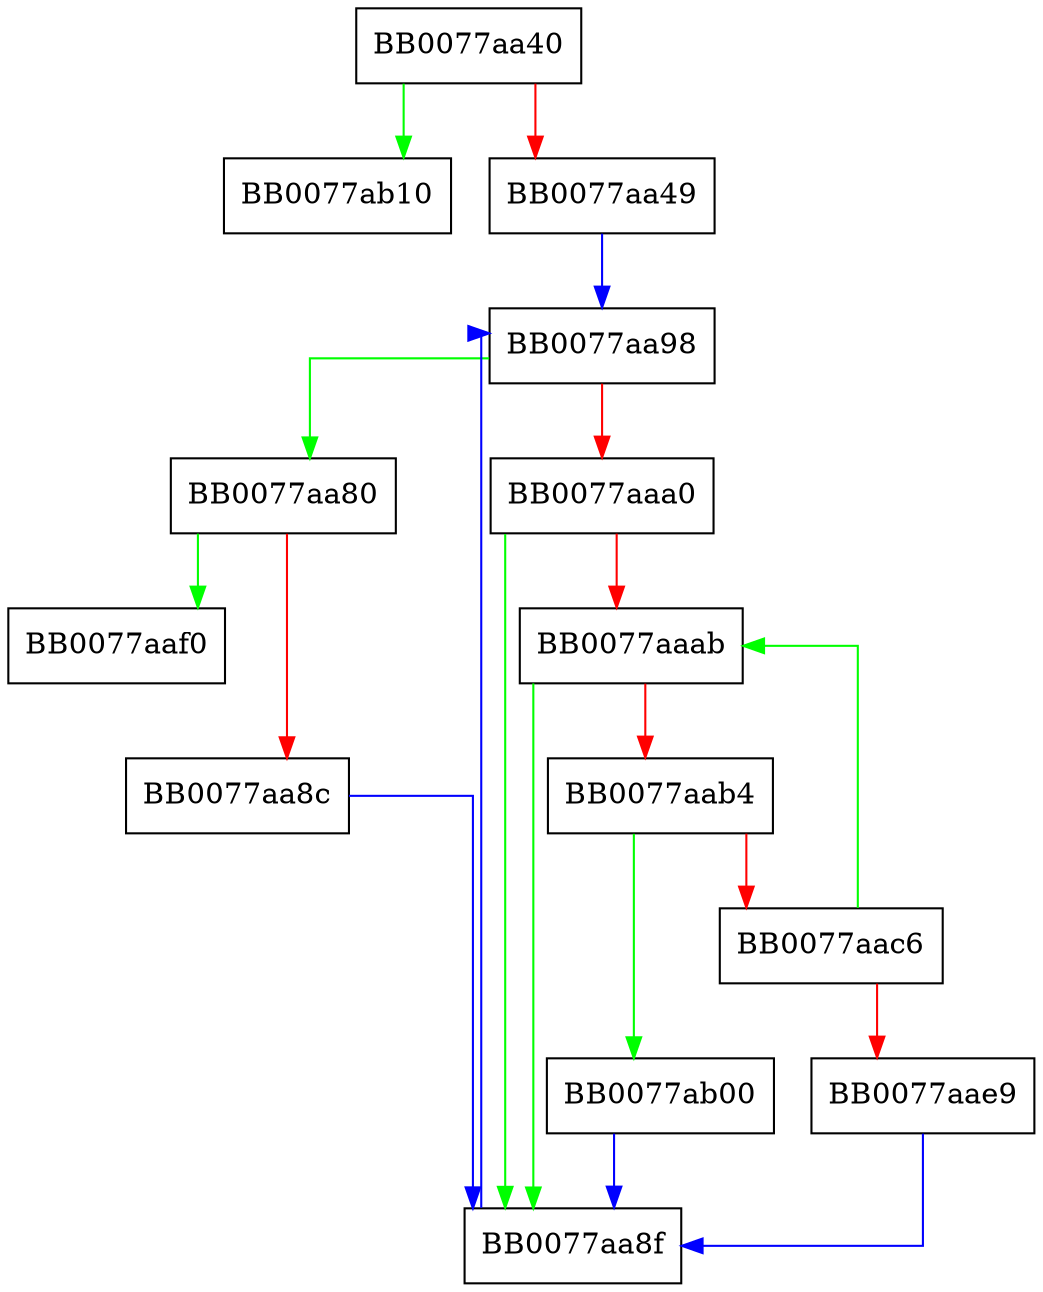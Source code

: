 digraph ossl_sa_doall {
  node [shape="box"];
  graph [splines=ortho];
  BB0077aa40 -> BB0077ab10 [color="green"];
  BB0077aa40 -> BB0077aa49 [color="red"];
  BB0077aa49 -> BB0077aa98 [color="blue"];
  BB0077aa80 -> BB0077aaf0 [color="green"];
  BB0077aa80 -> BB0077aa8c [color="red"];
  BB0077aa8c -> BB0077aa8f [color="blue"];
  BB0077aa8f -> BB0077aa98 [color="blue"];
  BB0077aa98 -> BB0077aa80 [color="green"];
  BB0077aa98 -> BB0077aaa0 [color="red"];
  BB0077aaa0 -> BB0077aa8f [color="green"];
  BB0077aaa0 -> BB0077aaab [color="red"];
  BB0077aaab -> BB0077aa8f [color="green"];
  BB0077aaab -> BB0077aab4 [color="red"];
  BB0077aab4 -> BB0077ab00 [color="green"];
  BB0077aab4 -> BB0077aac6 [color="red"];
  BB0077aac6 -> BB0077aaab [color="green"];
  BB0077aac6 -> BB0077aae9 [color="red"];
  BB0077aae9 -> BB0077aa8f [color="blue"];
  BB0077ab00 -> BB0077aa8f [color="blue"];
}